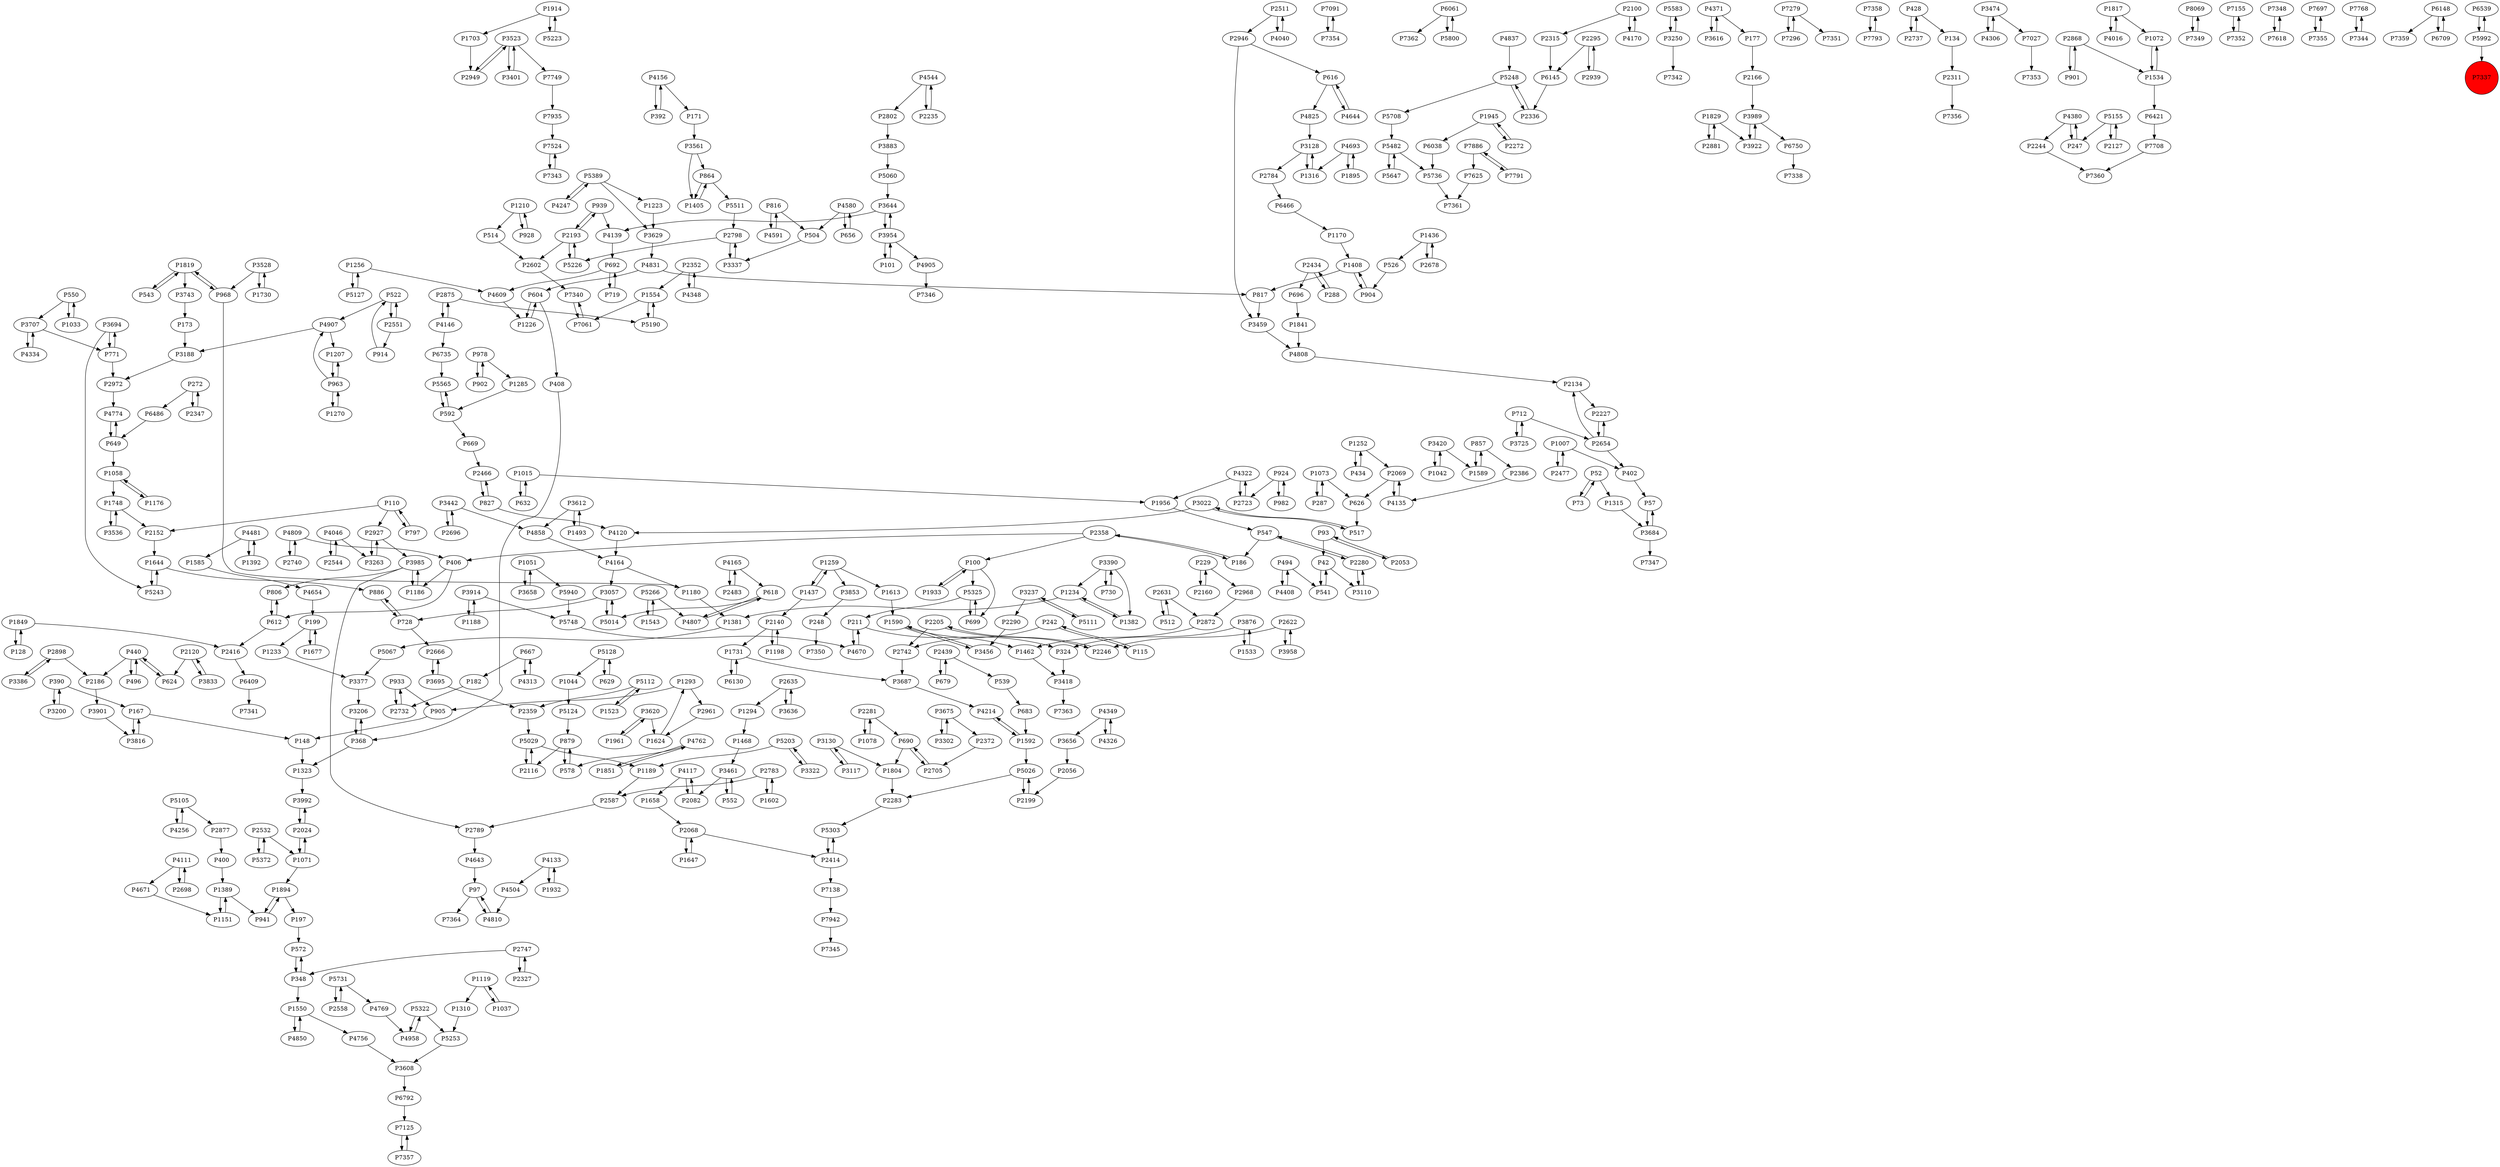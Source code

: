 digraph {
	P3523 -> P2949
	P1748 -> P2152
	P2666 -> P3695
	P4133 -> P1932
	P7091 -> P7354
	P4046 -> P2544
	P1256 -> P5127
	P3188 -> P2972
	P1315 -> P3684
	P7343 -> P7524
	P5325 -> P699
	P2358 -> P100
	P816 -> P4591
	P368 -> P1323
	P6061 -> P7362
	P2802 -> P3883
	P2696 -> P3442
	P1392 -> P4481
	P1007 -> P2477
	P2358 -> P406
	P4837 -> P5248
	P604 -> P408
	P1731 -> P3687
	P3992 -> P2024
	P1437 -> P2140
	P3237 -> P5111
	P3130 -> P1804
	P4654 -> P199
	P1819 -> P3743
	P504 -> P3337
	P864 -> P5511
	P3386 -> P2898
	P2327 -> P2747
	P939 -> P2193
	P2946 -> P3459
	P816 -> P504
	P4408 -> P494
	P3117 -> P3130
	P1007 -> P402
	P167 -> P148
	P1895 -> P4693
	P3620 -> P1624
	P5583 -> P3250
	P618 -> P5014
	P4133 -> P4504
	P1252 -> P434
	P242 -> P115
	P2654 -> P2134
	P2152 -> P1644
	P5482 -> P5736
	P2747 -> P2327
	P3110 -> P2280
	P1226 -> P604
	P2587 -> P2789
	P1804 -> P2283
	P2631 -> P2872
	P1234 -> P1381
	P4825 -> P3128
	P2272 -> P1945
	P2166 -> P3989
	P5482 -> P5647
	P2134 -> P2227
	P905 -> P148
	P4349 -> P3656
	P4544 -> P2802
	P667 -> P182
	P1259 -> P1613
	P2477 -> P1007
	P3302 -> P3675
	P3883 -> P5060
	P7279 -> P7296
	P2295 -> P2939
	P4481 -> P1392
	P4046 -> P3263
	P5128 -> P1044
	P4809 -> P2740
	P3461 -> P552
	P1119 -> P1037
	P612 -> P2416
	P3528 -> P968
	P7358 -> P7793
	P3401 -> P3523
	P1731 -> P6130
	P5736 -> P7361
	P134 -> P2311
	P1829 -> P2881
	P1151 -> P1389
	P7027 -> P7353
	P1389 -> P1151
	P2227 -> P2654
	P2439 -> P539
	P3616 -> P4371
	P408 -> P368
	P939 -> P4139
	P1072 -> P1534
	P1819 -> P543
	P618 -> P4807
	P626 -> P517
	P4371 -> P3616
	P2705 -> P690
	P42 -> P541
	P4165 -> P618
	P4306 -> P3474
	P1961 -> P3620
	P42 -> P3110
	P1914 -> P1703
	P712 -> P2654
	P173 -> P3188
	P229 -> P2968
	P827 -> P2466
	P440 -> P496
	P3022 -> P4120
	P348 -> P1550
	P3853 -> P248
	P3620 -> P1961
	P827 -> P4120
	P696 -> P1841
	P1044 -> P5124
	P2949 -> P3523
	P5060 -> P3644
	P5748 -> P4670
	P97 -> P4810
	P5266 -> P1543
	P2352 -> P4348
	P3914 -> P1188
	P4769 -> P4958
	P1493 -> P3612
	P728 -> P2666
	P982 -> P924
	P4117 -> P2082
	P4111 -> P4671
	P4504 -> P4810
	P8069 -> P7349
	P4349 -> P4326
	P2532 -> P5372
	P128 -> P1849
	P6409 -> P7341
	P1188 -> P3914
	P5029 -> P2116
	P5112 -> P2359
	P5203 -> P3322
	P4256 -> P5105
	P1658 -> P2068
	P5243 -> P1644
	P2961 -> P1624
	P914 -> P522
	P547 -> P2280
	P4120 -> P4164
	P3644 -> P3954
	P1073 -> P287
	P2120 -> P624
	P3958 -> P2622
	P2881 -> P1829
	P4117 -> P1658
	P2511 -> P4040
	P4214 -> P1592
	P1071 -> P1894
	P2698 -> P4111
	P406 -> P612
	P1256 -> P4609
	P2927 -> P3263
	P2414 -> P7138
	P2968 -> P2872
	P2193 -> P2602
	P390 -> P167
	P3130 -> P3117
	P857 -> P2386
	P1956 -> P547
	P728 -> P886
	P7155 -> P7352
	P592 -> P669
	P100 -> P1933
	P1644 -> P5243
	P1058 -> P1748
	P7348 -> P7618
	P5026 -> P2199
	P3989 -> P6750
	P242 -> P2742
	P5226 -> P2193
	P496 -> P440
	P2280 -> P547
	P771 -> P3694
	P3337 -> P2798
	P1259 -> P1437
	P2635 -> P1294
	P4693 -> P1316
	P1058 -> P1176
	P4644 -> P616
	P101 -> P3954
	P4544 -> P2235
	P1534 -> P1072
	P5322 -> P5253
	P2631 -> P512
	P2120 -> P3833
	P52 -> P73
	P857 -> P1589
	P7697 -> P7355
	P2798 -> P3337
	P4850 -> P1550
	P1259 -> P3853
	P1119 -> P1310
	P4139 -> P692
	P604 -> P1226
	P904 -> P1408
	P1468 -> P3461
	P550 -> P3707
	P612 -> P806
	P901 -> P2868
	P5203 -> P1189
	P5511 -> P2798
	P1381 -> P5067
	P5155 -> P2127
	P1223 -> P3629
	P7886 -> P7791
	P2311 -> P7356
	P5322 -> P4958
	P541 -> P42
	P7768 -> P7344
	P1933 -> P100
	P5372 -> P2532
	P933 -> P905
	P2205 -> P2246
	P2551 -> P522
	P1849 -> P128
	P5067 -> P3377
	P4170 -> P2100
	P616 -> P4644
	P3420 -> P1042
	P4831 -> P604
	P1644 -> P886
	P1234 -> P1382
	P3528 -> P1730
	P649 -> P1058
	P649 -> P4774
	P248 -> P7350
	P4831 -> P817
	P4693 -> P1895
	P2069 -> P626
	P4371 -> P177
	P7886 -> P7625
	P4164 -> P3057
	P2946 -> P616
	P902 -> P978
	P1382 -> P1234
	P3608 -> P6792
	P1932 -> P4133
	P667 -> P4313
	P924 -> P982
	P2622 -> P2246
	P3922 -> P3989
	P7296 -> P7279
	P6735 -> P5565
	P4313 -> P667
	P2898 -> P2186
	P7352 -> P7155
	P1405 -> P864
	P522 -> P4907
	P669 -> P2466
	P5800 -> P6061
	P4810 -> P97
	P6421 -> P7708
	P1914 -> P5223
	P288 -> P2434
	P712 -> P3725
	P406 -> P1186
	P390 -> P3200
	P2898 -> P3386
	P2140 -> P1198
	P2116 -> P5029
	P2622 -> P3958
	P4591 -> P816
	P1590 -> P1462
	P1252 -> P2069
	P6148 -> P7359
	P5731 -> P4769
	P1613 -> P1590
	P229 -> P2160
	P2783 -> P2587
	P1293 -> P2961
	P1310 -> P5253
	P771 -> P2972
	P5105 -> P2877
	P171 -> P3561
	P1037 -> P1119
	P730 -> P3390
	P4348 -> P2352
	P4858 -> P4164
	P186 -> P2358
	P3707 -> P4334
	P5105 -> P4256
	P2127 -> P5155
	P177 -> P2166
	P3612 -> P1493
	P57 -> P3684
	P1210 -> P514
	P5389 -> P1223
	P1589 -> P857
	P2875 -> P5190
	P6061 -> P5800
	P3612 -> P4858
	P1436 -> P526
	P3022 -> P517
	P392 -> P4156
	P624 -> P440
	P2246 -> P2205
	P924 -> P2723
	P2747 -> P348
	P4609 -> P1226
	P2483 -> P4165
	P3684 -> P57
	P5325 -> P211
	P3200 -> P390
	P4809 -> P406
	P6486 -> P649
	P6130 -> P1731
	P2602 -> P7340
	P1462 -> P3418
	P2875 -> P4146
	P1523 -> P5112
	P2416 -> P6409
	P4958 -> P5322
	P348 -> P572
	P6466 -> P1170
	P4643 -> P97
	P1945 -> P2272
	P1207 -> P963
	P100 -> P699
	P2532 -> P1071
	P552 -> P3461
	P879 -> P578
	P512 -> P2631
	P3816 -> P167
	P2654 -> P2227
	P2359 -> P5029
	P578 -> P879
	P5708 -> P5482
	P2283 -> P5303
	P5128 -> P629
	P572 -> P348
	P550 -> P1033
	P3954 -> P3644
	P3442 -> P2696
	P6145 -> P2336
	P3474 -> P7027
	P4165 -> P2483
	P3250 -> P7342
	P1677 -> P199
	P3833 -> P2120
	P5223 -> P1914
	P4164 -> P1180
	P7340 -> P7061
	P6038 -> P5736
	P4040 -> P2511
	P3390 -> P730
	P616 -> P4825
	P5248 -> P5708
	P543 -> P1819
	P1534 -> P6421
	P324 -> P3418
	P5731 -> P2558
	P2100 -> P4170
	P1550 -> P4850
	P3523 -> P3401
	P1624 -> P1293
	P1945 -> P6038
	P1051 -> P5940
	P1180 -> P1381
	P494 -> P541
	P963 -> P1207
	P1851 -> P4762
	P2511 -> P2946
	P4774 -> P649
	P2352 -> P1554
	P93 -> P2053
	P3694 -> P5243
	P93 -> P42
	P2199 -> P5026
	P1554 -> P5190
	P5029 -> P1189
	P400 -> P1389
	P1294 -> P1468
	P1437 -> P1259
	P3237 -> P2290
	P3523 -> P7749
	P197 -> P572
	P1554 -> P7061
	P4334 -> P3707
	P5112 -> P1523
	P2434 -> P696
	P1647 -> P2068
	P2939 -> P2295
	P2053 -> P93
	P2336 -> P5248
	P1015 -> P1956
	P4146 -> P2875
	P2386 -> P4135
	P434 -> P1252
	P1703 -> P2949
	P7793 -> P7358
	P690 -> P1804
	P3536 -> P1748
	P5127 -> P1256
	P2551 -> P914
	P817 -> P3459
	P3687 -> P4214
	P864 -> P1405
	P148 -> P1323
	P100 -> P5325
	P2281 -> P1078
	P2372 -> P2705
	P1015 -> P632
	P52 -> P1315
	P4247 -> P5389
	P963 -> P4907
	P2872 -> P1462
	P5647 -> P5482
	P2290 -> P3456
	P1170 -> P1408
	P2927 -> P3985
	P933 -> P2732
	P2024 -> P3992
	P7125 -> P7357
	P3954 -> P101
	P440 -> P624
	P4762 -> P578
	P4905 -> P7346
	P3250 -> P5583
	P1849 -> P2416
	P2193 -> P939
	P3725 -> P712
	P1543 -> P5266
	P797 -> P110
	P3128 -> P1316
	P2558 -> P5731
	P522 -> P2551
	P5124 -> P879
	P2737 -> P428
	P879 -> P2116
	P1176 -> P1058
	P968 -> P1180
	P402 -> P57
	P629 -> P5128
	P3418 -> P7363
	P3420 -> P1589
	P2742 -> P3687
	P4111 -> P2698
	P3954 -> P4905
	P1748 -> P3536
	P3442 -> P4858
	P683 -> P1592
	P1408 -> P904
	P3914 -> P5748
	P4016 -> P1817
	P5026 -> P2283
	P2280 -> P3110
	P1817 -> P4016
	P2544 -> P4046
	P3263 -> P2927
	P428 -> P2737
	P199 -> P1233
	P1293 -> P905
	P1198 -> P2140
	P1894 -> P197
	P4580 -> P504
	P526 -> P904
	P494 -> P4408
	P4756 -> P3608
	P5266 -> P4807
	P2798 -> P5226
	P5303 -> P2414
	P978 -> P902
	P7708 -> P7360
	P2056 -> P2199
	P6148 -> P6709
	P3377 -> P3206
	P3743 -> P173
	P978 -> P1285
	P2205 -> P2742
	P3675 -> P3302
	P2635 -> P3636
	P3985 -> P2789
	P287 -> P1073
	P2466 -> P827
	P4326 -> P4349
	P1033 -> P550
	P3459 -> P4808
	P2358 -> P186
	P1436 -> P2678
	P3658 -> P1051
	P3707 -> P771
	P2082 -> P4117
	P7357 -> P7125
	P2868 -> P1534
	P1186 -> P3985
	P2244 -> P7360
	P110 -> P2152
	P4322 -> P2723
	P2877 -> P400
	P692 -> P719
	P656 -> P4580
	P4907 -> P1207
	P7749 -> P7935
	P7354 -> P7091
	P2315 -> P6145
	P4156 -> P392
	P1592 -> P4214
	P167 -> P3816
	P3322 -> P5203
	P1550 -> P4756
	P3694 -> P771
	P3561 -> P1405
	P3057 -> P5014
	P4380 -> P2244
	P4322 -> P1956
	P1817 -> P1072
	P4380 -> P247
	P5253 -> P3608
	P2024 -> P1071
	P5565 -> P592
	P1533 -> P3876
	P1408 -> P817
	P2972 -> P4774
	P3636 -> P2635
	P2068 -> P2414
	P6539 -> P5992
	P514 -> P2602
	P692 -> P4609
	P7618 -> P7348
	P1585 -> P4654
	P6750 -> P7338
	P3901 -> P3816
	P3644 -> P4139
	P4808 -> P2134
	P539 -> P683
	P1592 -> P5026
	P110 -> P797
	P5389 -> P4247
	P6792 -> P7125
	P2100 -> P2315
	P1590 -> P3456
	P1602 -> P2783
	P690 -> P2705
	P1233 -> P3377
	P2723 -> P4322
	P5389 -> P3629
	P7138 -> P7942
	P3561 -> P864
	P2414 -> P5303
	P4762 -> P1851
	P963 -> P1270
	P4580 -> P656
	P7942 -> P7345
	P1323 -> P3992
	P1270 -> P963
	P4671 -> P1151
	P110 -> P2927
	P1841 -> P4808
	P3057 -> P728
	P4907 -> P3188
	P2732 -> P933
	P2678 -> P1436
	P3675 -> P2372
	P3461 -> P2082
	P5111 -> P3237
	P592 -> P5565
	P2439 -> P679
	P3206 -> P368
	P3695 -> P2359
	P5190 -> P1554
	P547 -> P186
	P5992 -> P7337
	P1316 -> P3128
	P3876 -> P324
	P73 -> P52
	P1071 -> P2024
	P2193 -> P5226
	P2784 -> P6466
	P3128 -> P2784
	P3876 -> P1533
	P3989 -> P3922
	P699 -> P5325
	P2068 -> P1647
	P3629 -> P4831
	P6709 -> P6148
	P7935 -> P7524
	P968 -> P1819
	P806 -> P612
	P2868 -> P901
	P4135 -> P2069
	P272 -> P2347
	P3456 -> P1590
	P1894 -> P941
	P7355 -> P7697
	P272 -> P6486
	P5992 -> P6539
	P7791 -> P7886
	P3684 -> P7347
	P1210 -> P928
	P3474 -> P4306
	P2347 -> P272
	P886 -> P728
	P182 -> P2732
	P3390 -> P1234
	P7625 -> P7361
	P247 -> P4380
	P5014 -> P3057
	P719 -> P692
	P1829 -> P3922
	P199 -> P1677
	P4807 -> P618
	P2434 -> P288
	P5248 -> P2336
	P115 -> P242
	P2654 -> P402
	P428 -> P134
	P4481 -> P1585
	P2235 -> P4544
	P3695 -> P2666
	P517 -> P3022
	P4156 -> P171
	P2140 -> P1731
	P679 -> P2439
	P2295 -> P6145
	P3390 -> P1382
	P1389 -> P941
	P3985 -> P1186
	P2160 -> P229
	P7279 -> P7351
	P440 -> P2186
	P1042 -> P3420
	P3656 -> P2056
	P211 -> P324
	P928 -> P1210
	P4670 -> P211
	P2186 -> P3901
	P1078 -> P2281
	P368 -> P3206
	P2069 -> P4135
	P1819 -> P968
	P1285 -> P592
	P2740 -> P4809
	P1730 -> P3528
	P7524 -> P7343
	P4146 -> P6735
	P2783 -> P1602
	P1051 -> P3658
	P2281 -> P690
	P5155 -> P247
	P941 -> P1894
	P1073 -> P626
	P7061 -> P7340
	P7344 -> P7768
	P211 -> P4670
	P1189 -> P2587
	P3985 -> P806
	P632 -> P1015
	P5940 -> P5748
	P97 -> P7364
	P2789 -> P4643
	P7349 -> P8069
	P7337 [shape=circle]
	P7337 [style=filled]
	P7337 [fillcolor=red]
}